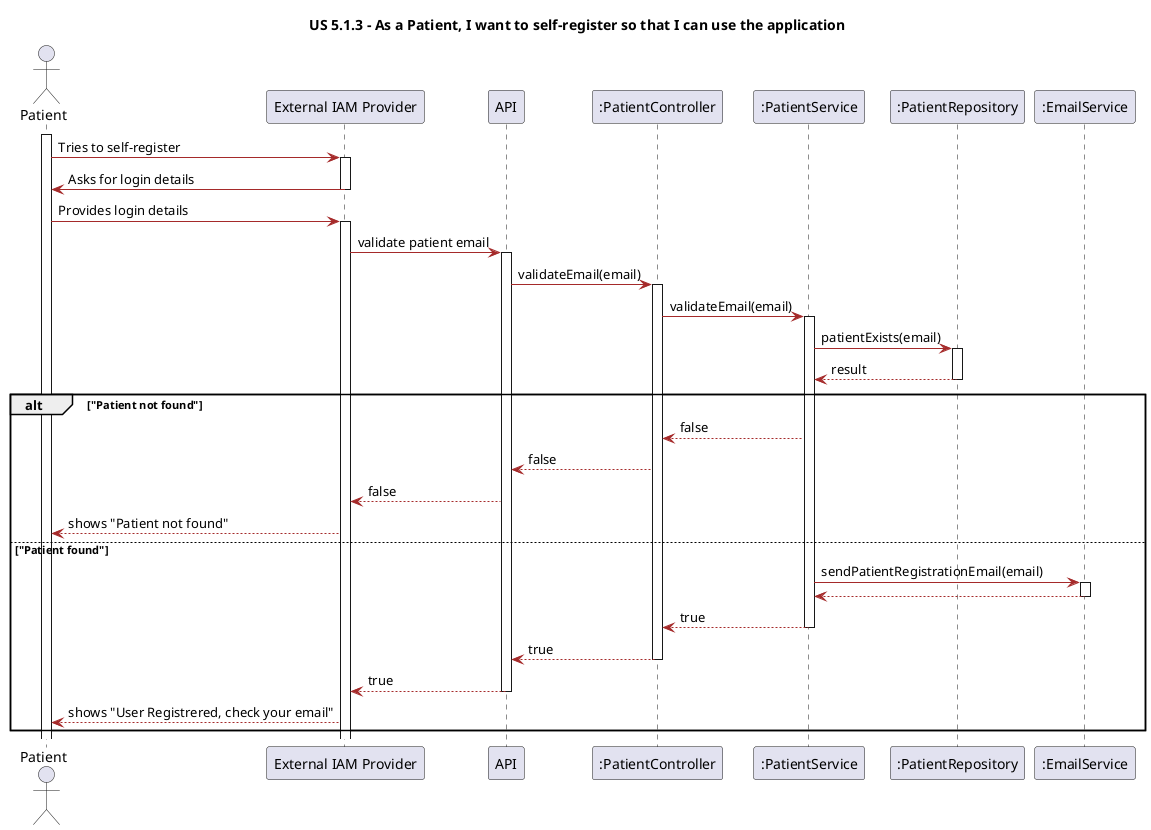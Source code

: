 @startuml


title US 5.1.3 - As a Patient, I want to self-register so that I can use the application

skinparam classAttributeIconSize 0

skinparam class {
    LifeLineBorderColor DodgerBlue
    LifeLineBackgroundColor APPLICATION
    BackgroundColor LemonChiffon
    ArrowColor Brown
    BorderColor SaddleBrown
}

skinparam packageStyle rectangle

skinparam card {
    LifeLineBorderColor DodgerBlue
    LifeLineBackgroundColor APPLICATION
    BackgroundColor LemonChiffon
    ArrowColor Brown
    BorderColor SaddleBrown
}

actor "Patient" as P

participant "External IAM Provider" as IAM
participant "API" as API
participant ":PatientController" as PC
participant ":PatientService" as PS
participant ":PatientRepository" as PR
participant ":EmailService" as ES

activate P

P -> IAM: Tries to self-register

activate IAM

IAM -> P: Asks for login details

deactivate IAM

P -> IAM: Provides login details

activate IAM

IAM -> API: validate patient email

activate API

API -> PC: validateEmail(email)

activate PC

PC -> PS: validateEmail(email)

activate PS

PS -> PR: patientExists(email)

activate PR

PR --> PS: result

deactivate PR

alt "Patient not found"

    PS --> PC: false

    PC --> API: false

    API --> IAM: false

    IAM --> P: shows "Patient not found"

else "Patient found"

    PS -> ES: sendPatientRegistrationEmail(email)

    activate ES

    ES --> PS: 

    deactivate ES

    PS --> PC: true

    deactivate PS

    PC --> API: true

    deactivate PC

    API --> IAM: true

    deactivate API

    IAM --> P: shows "User Registrered, check your email"
end















@enduml